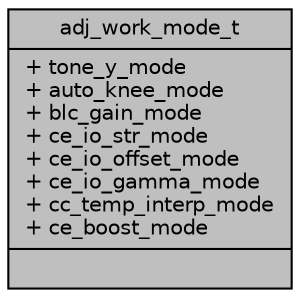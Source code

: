 digraph "adj_work_mode_t"
{
 // INTERACTIVE_SVG=YES
 // LATEX_PDF_SIZE
  bgcolor="transparent";
  edge [fontname="Helvetica",fontsize="10",labelfontname="Helvetica",labelfontsize="10"];
  node [fontname="Helvetica",fontsize="10",shape=record];
  Node1 [label="{adj_work_mode_t\n|+ tone_y_mode\l+ auto_knee_mode\l+ blc_gain_mode\l+ ce_io_str_mode\l+ ce_io_offset_mode\l+ ce_io_gamma_mode\l+ cc_temp_interp_mode\l+ ce_boost_mode\l|}",height=0.2,width=0.4,color="black", fillcolor="grey75", style="filled", fontcolor="black",tooltip=" "];
}
